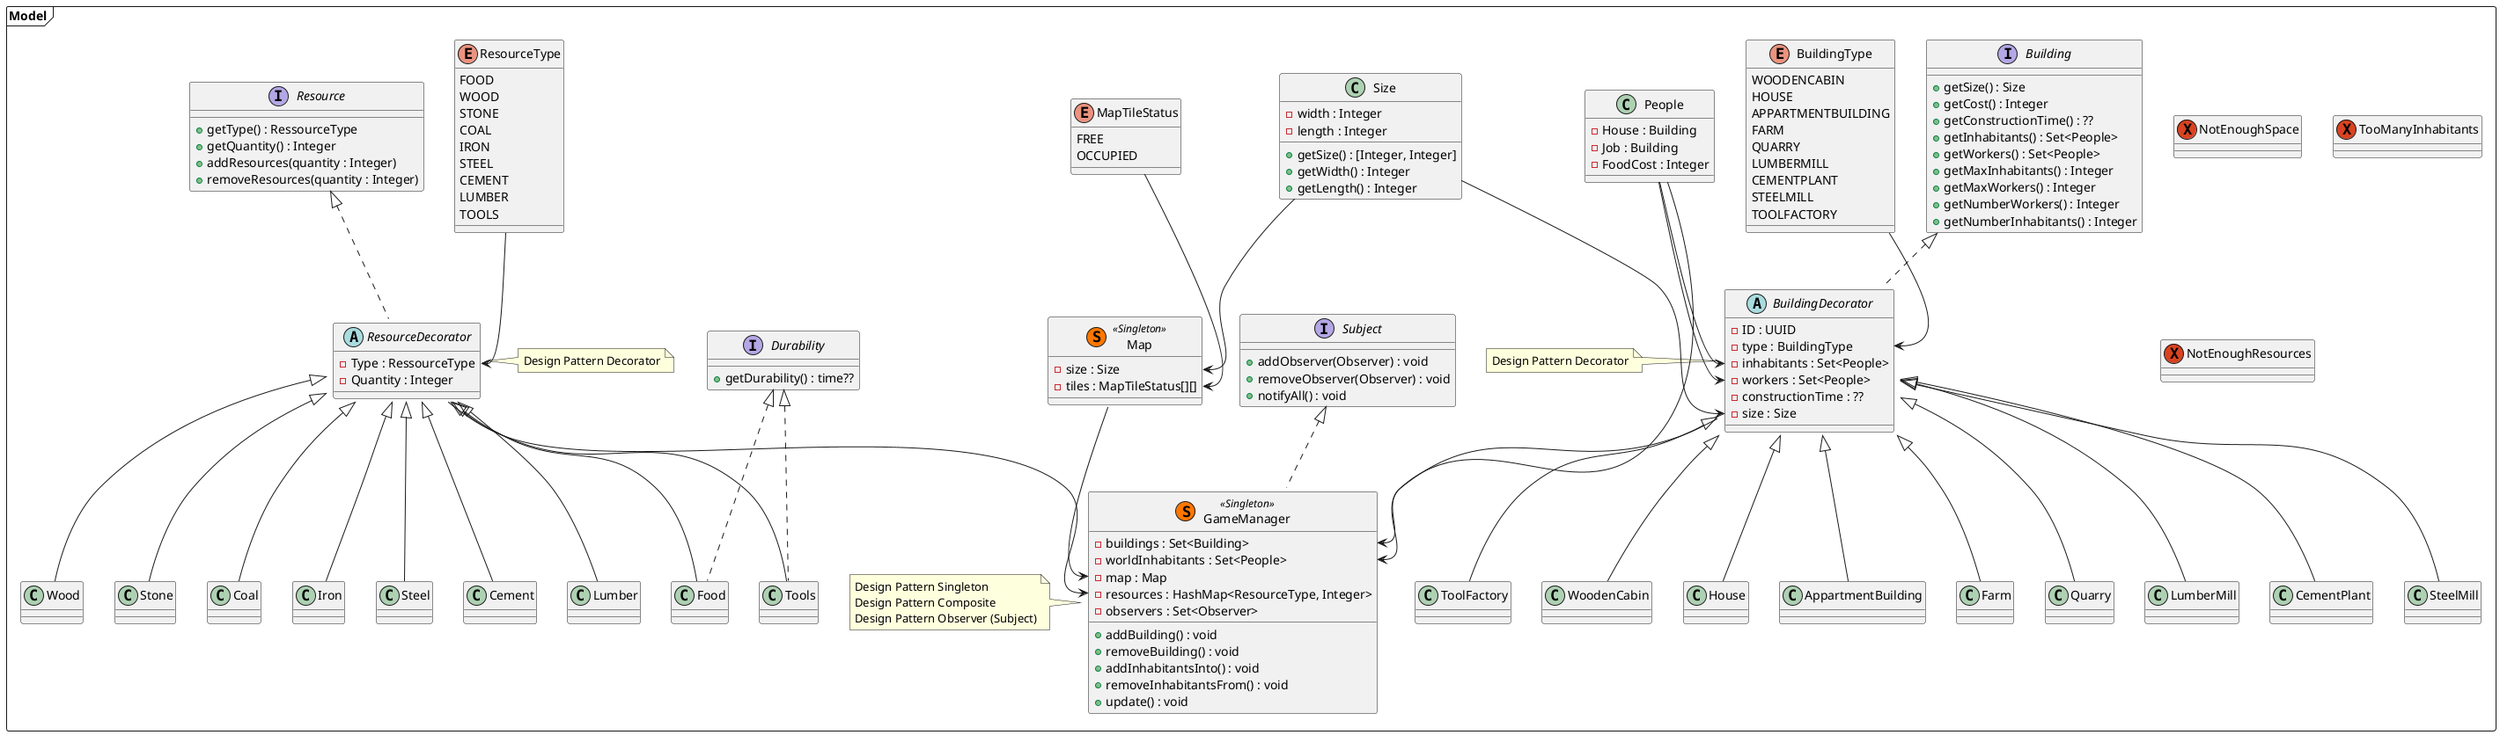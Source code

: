 @startuml

package "Model" <<Frame>> {
    interface Building {
        + getSize() : Size
        + getCost() : Integer
        + getConstructionTime() : ??
        + getInhabitants() : Set<People>
        + getWorkers() : Set<People>
        + getMaxInhabitants() : Integer
        + getMaxWorkers() : Integer
        + getNumberWorkers() : Integer
        + getNumberInhabitants() : Integer
    }
    abstract class BuildingDecorator implements Building{
        - ID : UUID
        - type : BuildingType
        - inhabitants : Set<People>
        - workers : Set<People>
        - constructionTime : ??
        - size : Size
    }
    note left of BuildingDecorator
        Design Pattern Decorator
    end note


    class WoodenCabin extends BuildingDecorator{

    }
    class House extends BuildingDecorator{
        
    }
    class AppartmentBuilding extends BuildingDecorator{
        
    }
    class Farm extends BuildingDecorator{
        
    }
    class Quarry extends BuildingDecorator{
        
    }
    class LumberMill extends BuildingDecorator{
        
    }
    class CementPlant extends BuildingDecorator{
        
    }
    class SteelMill extends BuildingDecorator{
        
    }
    class ToolFactory extends BuildingDecorator{
        
    }
    enum BuildingType{
        WOODENCABIN
        HOUSE
        APPARTMENTBUILDING
        FARM
        QUARRY
        LUMBERMILL
        CEMENTPLANT
        STEELMILL
        TOOLFACTORY
    }

    class People{
        - House : Building
        - Job : Building
        - FoodCost : Integer
    }
    class Map <<(S,#FF7700)Singleton>>{
        - size : Size
        - tiles : MapTileStatus[][]
    }

    enum MapTileStatus {
        FREE
        OCCUPIED
    }


    interface Resource {
        + getType() : RessourceType
        + getQuantity() : Integer
        + addResources(quantity : Integer)
        + removeResources(quantity : Integer)

    }
    abstract class ResourceDecorator implements Resource{
        - Type : RessourceType
        - Quantity : Integer
    }
    note right of ResourceDecorator
        Design Pattern Decorator
    end note

    interface Durability{
        + getDurability() : time??
    }
    class Food extends ResourceDecorator implements Durability{

    }
    class Wood extends ResourceDecorator{

    }
    class Stone extends ResourceDecorator{

    }
    class Coal extends ResourceDecorator{

    }
    class Iron extends ResourceDecorator{

    }
    class Steel extends ResourceDecorator{

    }
    class Cement extends ResourceDecorator{

    }
    class Lumber extends ResourceDecorator{

    }
    class Tools extends ResourceDecorator implements Durability{

    }
    enum ResourceType{
        FOOD
        WOOD
        STONE
        COAL
        IRON
        STEEL
        CEMENT
        LUMBER
        TOOLS
    }

    class GameManager <<(S,#FF7700)Singleton>> implements Subject{
        - buildings : Set<Building>
        - worldInhabitants : Set<People>
        - map : Map
        - resources : HashMap<ResourceType, Integer>
        - observers : Set<Observer>
        + addBuilding() : void
        + removeBuilding() : void
        + addInhabitantsInto() : void
        + removeInhabitantsFrom() : void
        + update() : void
    }
    note left of GameManager
        Design Pattern Singleton
        Design Pattern Composite
        Design Pattern Observer (Subject)
    end note

    exception NotEnoughSpace{}
    exception TooManyInhabitants{}
    exception NotEnoughResources{}


    class Size{
        - width : Integer
        - length : Integer
        + getSize() : [Integer, Integer]
        + getWidth() : Integer
        + getLength() : Integer
    }

    interface Subject{
        + addObserver(Observer) : void
        + removeObserver(Observer) : void
        + notifyAll() : void
    }

    ResourceType -->ResourceDecorator::Type
    BuildingType -->BuildingDecorator::Type
    Map --> GameManager::Map
    Size --> BuildingDecorator::size
    Size --> Map::size
    People --> GameManager::worldInhabitants
    People --> BuildingDecorator::inhabitants
    People --> BuildingDecorator::workers
    BuildingDecorator --> GameManager::buildings
    ResourceDecorator --> GameManager::resources
    MapTileStatus --> Map::tiles

}



@enduml
